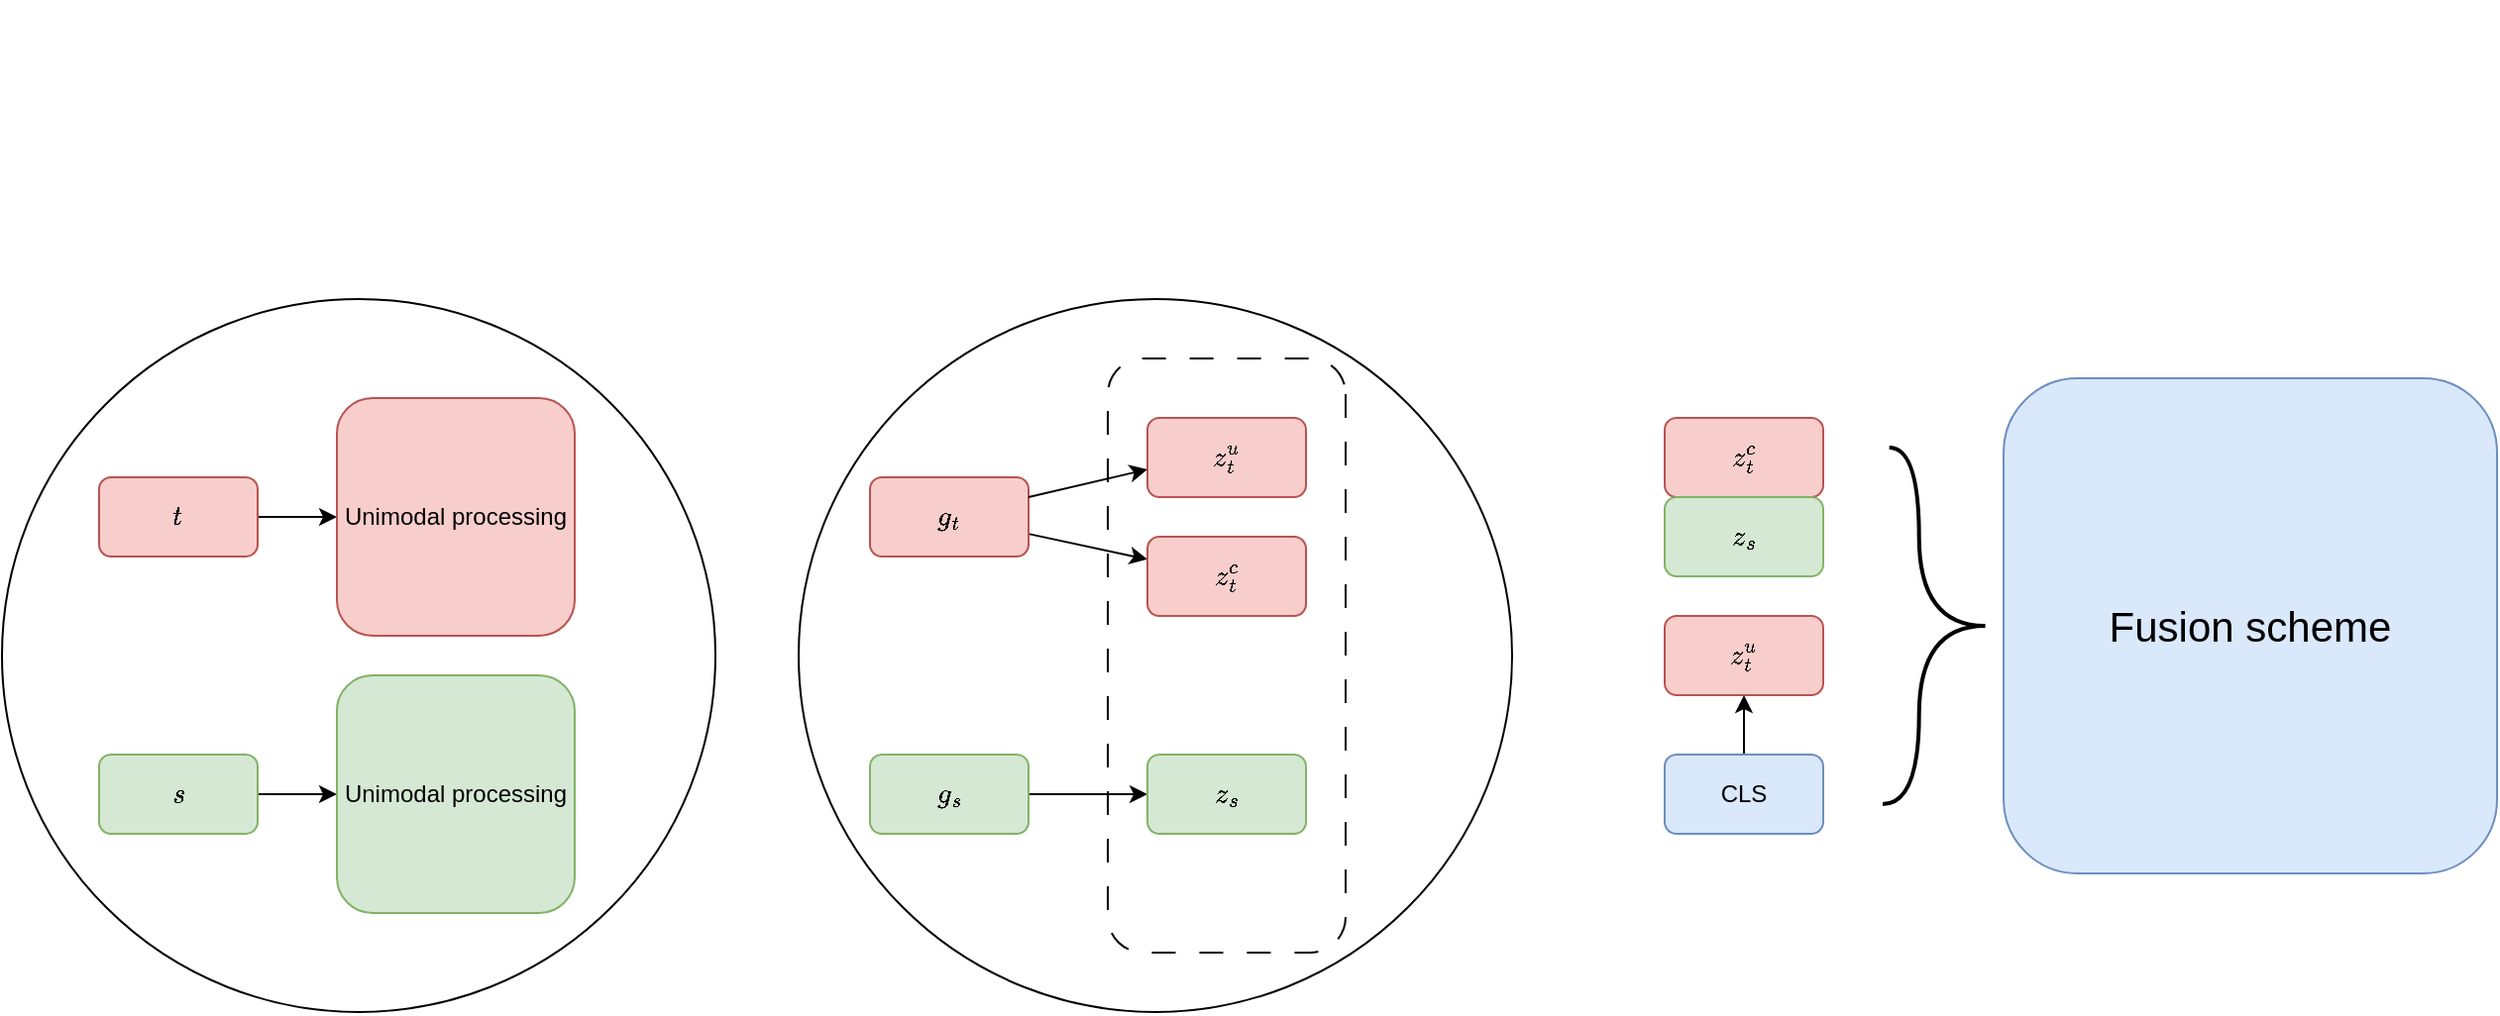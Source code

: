 <mxfile version="26.0.3">
  <diagram name="Page-1" id="ppDWNuSZf4CIT6eY6HD5">
    <mxGraphModel dx="1026" dy="1825" grid="1" gridSize="10" guides="1" tooltips="1" connect="1" arrows="1" fold="1" page="1" pageScale="1" pageWidth="827" pageHeight="1169" math="1" shadow="0">
      <root>
        <mxCell id="0" />
        <mxCell id="1" parent="0" />
        <mxCell id="b5ZvEWZHJdZfXE5YK8wL-23" value="" style="ellipse;whiteSpace=wrap;html=1;aspect=fixed;fillColor=none;" vertex="1" parent="1">
          <mxGeometry x="513" y="50" width="360" height="360" as="geometry" />
        </mxCell>
        <mxCell id="b5ZvEWZHJdZfXE5YK8wL-9" value="" style="ellipse;whiteSpace=wrap;html=1;aspect=fixed;fillColor=none;" vertex="1" parent="1">
          <mxGeometry x="111" y="50" width="360" height="360" as="geometry" />
        </mxCell>
        <mxCell id="b5ZvEWZHJdZfXE5YK8wL-8" value="" style="edgeStyle=orthogonalEdgeStyle;rounded=0;orthogonalLoop=1;jettySize=auto;html=1;" edge="1" parent="1" source="b5ZvEWZHJdZfXE5YK8wL-2" target="b5ZvEWZHJdZfXE5YK8wL-5">
          <mxGeometry relative="1" as="geometry" />
        </mxCell>
        <mxCell id="b5ZvEWZHJdZfXE5YK8wL-2" value="$$t$$" style="rounded=1;whiteSpace=wrap;html=1;fillColor=#f8cecc;strokeColor=#b85450;" vertex="1" parent="1">
          <mxGeometry x="160" y="140" width="80" height="40" as="geometry" />
        </mxCell>
        <mxCell id="b5ZvEWZHJdZfXE5YK8wL-7" value="" style="edgeStyle=orthogonalEdgeStyle;rounded=0;orthogonalLoop=1;jettySize=auto;html=1;" edge="1" parent="1" source="b5ZvEWZHJdZfXE5YK8wL-4" target="b5ZvEWZHJdZfXE5YK8wL-6">
          <mxGeometry relative="1" as="geometry" />
        </mxCell>
        <mxCell id="b5ZvEWZHJdZfXE5YK8wL-4" value="$$s$$" style="rounded=1;whiteSpace=wrap;html=1;fillColor=#d5e8d4;strokeColor=#82b366;" vertex="1" parent="1">
          <mxGeometry x="160" y="280" width="80" height="40" as="geometry" />
        </mxCell>
        <mxCell id="b5ZvEWZHJdZfXE5YK8wL-5" value="Unimodal processing" style="rounded=1;whiteSpace=wrap;html=1;fillColor=#f8cecc;strokeColor=#b85450;" vertex="1" parent="1">
          <mxGeometry x="280" y="100" width="120" height="120" as="geometry" />
        </mxCell>
        <mxCell id="b5ZvEWZHJdZfXE5YK8wL-6" value="Unimodal processing" style="rounded=1;whiteSpace=wrap;html=1;fillColor=#d5e8d4;strokeColor=#82b366;" vertex="1" parent="1">
          <mxGeometry x="280" y="240" width="120" height="120" as="geometry" />
        </mxCell>
        <mxCell id="b5ZvEWZHJdZfXE5YK8wL-19" value="" style="rounded=0;orthogonalLoop=1;jettySize=auto;html=1;" edge="1" parent="1" source="b5ZvEWZHJdZfXE5YK8wL-13" target="b5ZvEWZHJdZfXE5YK8wL-17">
          <mxGeometry relative="1" as="geometry" />
        </mxCell>
        <mxCell id="b5ZvEWZHJdZfXE5YK8wL-13" value="$$g_t$$" style="rounded=1;whiteSpace=wrap;html=1;fillColor=#f8cecc;strokeColor=#b85450;" vertex="1" parent="1">
          <mxGeometry x="549" y="140" width="80" height="40" as="geometry" />
        </mxCell>
        <mxCell id="b5ZvEWZHJdZfXE5YK8wL-22" value="" style="edgeStyle=orthogonalEdgeStyle;rounded=0;orthogonalLoop=1;jettySize=auto;html=1;" edge="1" parent="1" source="b5ZvEWZHJdZfXE5YK8wL-14" target="b5ZvEWZHJdZfXE5YK8wL-18">
          <mxGeometry relative="1" as="geometry" />
        </mxCell>
        <mxCell id="b5ZvEWZHJdZfXE5YK8wL-14" value="$$g_s$$" style="rounded=1;whiteSpace=wrap;html=1;fillColor=#d5e8d4;strokeColor=#82b366;" vertex="1" parent="1">
          <mxGeometry x="549" y="280" width="80" height="40" as="geometry" />
        </mxCell>
        <mxCell id="b5ZvEWZHJdZfXE5YK8wL-15" value="" style="rounded=1;whiteSpace=wrap;html=1;rotation=90;fillColor=none;dashed=1;dashPattern=12 12;" vertex="1" parent="1">
          <mxGeometry x="579" y="170" width="300" height="120" as="geometry" />
        </mxCell>
        <mxCell id="b5ZvEWZHJdZfXE5YK8wL-16" value="$$z_t^u$$" style="rounded=1;whiteSpace=wrap;html=1;fillColor=#f8cecc;strokeColor=#b85450;" vertex="1" parent="1">
          <mxGeometry x="689" y="110" width="80" height="40" as="geometry" />
        </mxCell>
        <mxCell id="b5ZvEWZHJdZfXE5YK8wL-17" value="$$z_t^c$$" style="rounded=1;whiteSpace=wrap;html=1;fillColor=#f8cecc;strokeColor=#b85450;" vertex="1" parent="1">
          <mxGeometry x="689" y="170" width="80" height="40" as="geometry" />
        </mxCell>
        <mxCell id="b5ZvEWZHJdZfXE5YK8wL-18" value="$$z_s$$" style="rounded=1;whiteSpace=wrap;html=1;fillColor=#d5e8d4;strokeColor=#82b366;" vertex="1" parent="1">
          <mxGeometry x="689" y="280" width="80" height="40" as="geometry" />
        </mxCell>
        <mxCell id="b5ZvEWZHJdZfXE5YK8wL-21" value="" style="rounded=0;orthogonalLoop=1;jettySize=auto;html=1;exitX=1;exitY=0.25;exitDx=0;exitDy=0;" edge="1" parent="1" source="b5ZvEWZHJdZfXE5YK8wL-13">
          <mxGeometry relative="1" as="geometry">
            <mxPoint x="629" y="124" as="sourcePoint" />
            <mxPoint x="689" y="136" as="targetPoint" />
          </mxGeometry>
        </mxCell>
        <mxCell id="b5ZvEWZHJdZfXE5YK8wL-24" value="$$z_t^u$$" style="rounded=1;whiteSpace=wrap;html=1;fillColor=#f8cecc;strokeColor=#b85450;" vertex="1" parent="1">
          <mxGeometry x="950" y="210" width="80" height="40" as="geometry" />
        </mxCell>
        <mxCell id="b5ZvEWZHJdZfXE5YK8wL-25" value="$$z_t^c$$" style="rounded=1;whiteSpace=wrap;html=1;fillColor=#f8cecc;strokeColor=#b85450;" vertex="1" parent="1">
          <mxGeometry x="950" y="110" width="80" height="40" as="geometry" />
        </mxCell>
        <mxCell id="b5ZvEWZHJdZfXE5YK8wL-26" value="$$z_s$$" style="rounded=1;whiteSpace=wrap;html=1;fillColor=#d5e8d4;strokeColor=#82b366;" vertex="1" parent="1">
          <mxGeometry x="950" y="150" width="80" height="40" as="geometry" />
        </mxCell>
        <mxCell id="b5ZvEWZHJdZfXE5YK8wL-30" style="edgeStyle=orthogonalEdgeStyle;rounded=0;orthogonalLoop=1;jettySize=auto;html=1;entryX=0.5;entryY=1;entryDx=0;entryDy=0;" edge="1" parent="1" source="b5ZvEWZHJdZfXE5YK8wL-27" target="b5ZvEWZHJdZfXE5YK8wL-24">
          <mxGeometry relative="1" as="geometry" />
        </mxCell>
        <mxCell id="b5ZvEWZHJdZfXE5YK8wL-27" value="CLS" style="rounded=1;whiteSpace=wrap;html=1;fillColor=#dae8fc;strokeColor=#6c8ebf;" vertex="1" parent="1">
          <mxGeometry x="950" y="280" width="80" height="40" as="geometry" />
        </mxCell>
        <mxCell id="b5ZvEWZHJdZfXE5YK8wL-33" value="" style="group;rotation=-179;" vertex="1" connectable="0" parent="1">
          <mxGeometry x="1030" y="-100" width="50" height="180" as="geometry" />
        </mxCell>
        <mxCell id="b5ZvEWZHJdZfXE5YK8wL-31" value="" style="endArrow=none;html=1;rounded=0;fontStyle=1;edgeStyle=orthogonalEdgeStyle;curved=1;strokeWidth=2;" edge="1" parent="b5ZvEWZHJdZfXE5YK8wL-33">
          <mxGeometry width="50" height="50" relative="1" as="geometry">
            <mxPoint x="81.667" y="315" as="sourcePoint" />
            <mxPoint x="30" y="405" as="targetPoint" />
            <Array as="points">
              <mxPoint x="48.333" y="315" />
              <mxPoint x="46.667" y="405" />
            </Array>
          </mxGeometry>
        </mxCell>
        <mxCell id="b5ZvEWZHJdZfXE5YK8wL-32" value="" style="endArrow=none;html=1;rounded=0;edgeStyle=orthogonalEdgeStyle;curved=1;strokeWidth=2;" edge="1" parent="b5ZvEWZHJdZfXE5YK8wL-33">
          <mxGeometry width="50" height="50" relative="1" as="geometry">
            <mxPoint x="81.667" y="315" as="sourcePoint" />
            <mxPoint x="33.333" y="225" as="targetPoint" />
            <Array as="points">
              <mxPoint x="48.333" y="315" />
              <mxPoint x="50" y="225" />
            </Array>
          </mxGeometry>
        </mxCell>
        <mxCell id="b5ZvEWZHJdZfXE5YK8wL-37" value="&lt;font style=&quot;font-size: 21px;&quot;&gt;Fusion scheme&lt;/font&gt;" style="rounded=1;whiteSpace=wrap;html=1;fillColor=#dae8fc;strokeColor=#6c8ebf;" vertex="1" parent="1">
          <mxGeometry x="1121" y="90" width="249" height="250" as="geometry" />
        </mxCell>
      </root>
    </mxGraphModel>
  </diagram>
</mxfile>

